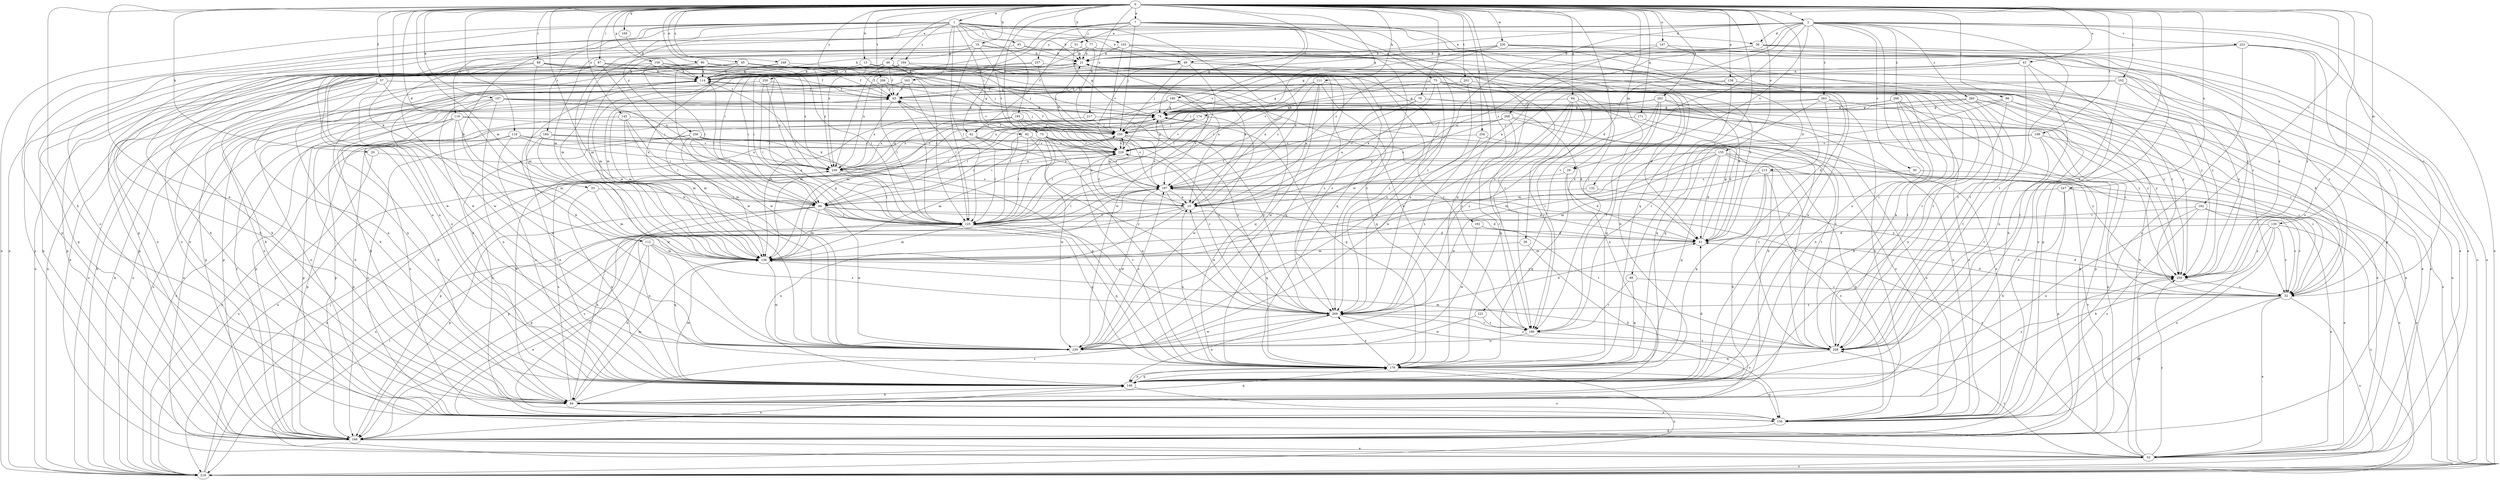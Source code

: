 strict digraph  {
0;
1;
2;
7;
10;
13;
19;
20;
21;
29;
30;
32;
33;
36;
38;
41;
43;
45;
46;
49;
51;
52;
57;
62;
63;
64;
70;
73;
74;
75;
77;
84;
87;
88;
89;
90;
92;
93;
94;
96;
102;
103;
105;
107;
111;
112;
114;
118;
119;
125;
130;
132;
136;
138;
145;
146;
147;
155;
156;
159;
163;
166;
169;
171;
174;
176;
180;
182;
184;
186;
192;
194;
195;
197;
199;
201;
203;
206;
208;
213;
217;
218;
221;
223;
229;
230;
239;
247;
248;
249;
250;
254;
256;
257;
259;
260;
263;
266;
268;
269;
0 -> 1  [label=a];
0 -> 2  [label=a];
0 -> 7  [label=a];
0 -> 13  [label=b];
0 -> 19  [label=b];
0 -> 20  [label=b];
0 -> 29  [label=c];
0 -> 33  [label=d];
0 -> 43  [label=e];
0 -> 45  [label=e];
0 -> 46  [label=e];
0 -> 57  [label=f];
0 -> 62  [label=f];
0 -> 64  [label=g];
0 -> 70  [label=g];
0 -> 75  [label=h];
0 -> 77  [label=h];
0 -> 84  [label=h];
0 -> 87  [label=i];
0 -> 88  [label=i];
0 -> 89  [label=i];
0 -> 90  [label=i];
0 -> 96  [label=j];
0 -> 102  [label=j];
0 -> 107  [label=k];
0 -> 111  [label=k];
0 -> 112  [label=k];
0 -> 118  [label=l];
0 -> 130  [label=m];
0 -> 132  [label=m];
0 -> 136  [label=m];
0 -> 138  [label=n];
0 -> 145  [label=n];
0 -> 146  [label=n];
0 -> 147  [label=o];
0 -> 155  [label=o];
0 -> 156  [label=o];
0 -> 159  [label=p];
0 -> 169  [label=q];
0 -> 171  [label=q];
0 -> 174  [label=q];
0 -> 180  [label=r];
0 -> 182  [label=r];
0 -> 192  [label=s];
0 -> 199  [label=t];
0 -> 201  [label=t];
0 -> 203  [label=t];
0 -> 206  [label=t];
0 -> 208  [label=t];
0 -> 213  [label=u];
0 -> 217  [label=u];
0 -> 230  [label=w];
0 -> 239  [label=w];
0 -> 247  [label=x];
0 -> 248  [label=x];
0 -> 250  [label=y];
0 -> 254  [label=y];
1 -> 21  [label=b];
1 -> 36  [label=d];
1 -> 49  [label=e];
1 -> 73  [label=g];
1 -> 92  [label=i];
1 -> 93  [label=i];
1 -> 103  [label=j];
1 -> 112  [label=k];
1 -> 119  [label=l];
1 -> 125  [label=l];
1 -> 136  [label=m];
1 -> 156  [label=o];
1 -> 163  [label=p];
1 -> 166  [label=p];
1 -> 184  [label=r];
1 -> 194  [label=s];
1 -> 195  [label=s];
1 -> 197  [label=s];
1 -> 218  [label=u];
1 -> 256  [label=y];
2 -> 29  [label=c];
2 -> 30  [label=c];
2 -> 32  [label=c];
2 -> 36  [label=d];
2 -> 38  [label=d];
2 -> 49  [label=e];
2 -> 62  [label=f];
2 -> 146  [label=n];
2 -> 208  [label=t];
2 -> 218  [label=u];
2 -> 221  [label=v];
2 -> 223  [label=v];
2 -> 239  [label=w];
2 -> 257  [label=y];
2 -> 260  [label=z];
2 -> 263  [label=z];
2 -> 266  [label=z];
2 -> 268  [label=z];
7 -> 41  [label=d];
7 -> 51  [label=e];
7 -> 74  [label=g];
7 -> 94  [label=i];
7 -> 105  [label=j];
7 -> 166  [label=p];
7 -> 176  [label=q];
7 -> 186  [label=r];
7 -> 218  [label=u];
7 -> 249  [label=x];
7 -> 269  [label=z];
10 -> 125  [label=l];
10 -> 146  [label=n];
10 -> 166  [label=p];
10 -> 208  [label=t];
10 -> 229  [label=v];
13 -> 10  [label=a];
13 -> 74  [label=g];
13 -> 114  [label=k];
13 -> 239  [label=w];
19 -> 21  [label=b];
19 -> 114  [label=k];
19 -> 125  [label=l];
19 -> 166  [label=p];
19 -> 229  [label=v];
19 -> 239  [label=w];
19 -> 259  [label=y];
20 -> 218  [label=u];
20 -> 249  [label=x];
21 -> 114  [label=k];
21 -> 125  [label=l];
21 -> 218  [label=u];
21 -> 249  [label=x];
29 -> 41  [label=d];
29 -> 176  [label=q];
29 -> 197  [label=s];
30 -> 197  [label=s];
30 -> 218  [label=u];
32 -> 41  [label=d];
32 -> 52  [label=e];
32 -> 114  [label=k];
32 -> 156  [label=o];
32 -> 218  [label=u];
32 -> 269  [label=z];
33 -> 94  [label=i];
33 -> 136  [label=m];
33 -> 146  [label=n];
36 -> 21  [label=b];
36 -> 52  [label=e];
36 -> 125  [label=l];
36 -> 136  [label=m];
36 -> 166  [label=p];
36 -> 218  [label=u];
38 -> 84  [label=h];
38 -> 136  [label=m];
41 -> 21  [label=b];
41 -> 74  [label=g];
41 -> 136  [label=m];
43 -> 10  [label=a];
43 -> 84  [label=h];
43 -> 114  [label=k];
43 -> 146  [label=n];
43 -> 156  [label=o];
45 -> 32  [label=c];
45 -> 114  [label=k];
45 -> 156  [label=o];
45 -> 166  [label=p];
45 -> 208  [label=t];
45 -> 239  [label=w];
45 -> 249  [label=x];
46 -> 52  [label=e];
46 -> 63  [label=f];
46 -> 114  [label=k];
46 -> 125  [label=l];
46 -> 136  [label=m];
46 -> 176  [label=q];
46 -> 186  [label=r];
46 -> 218  [label=u];
46 -> 269  [label=z];
49 -> 94  [label=i];
49 -> 105  [label=j];
49 -> 114  [label=k];
49 -> 186  [label=r];
49 -> 239  [label=w];
49 -> 269  [label=z];
51 -> 21  [label=b];
51 -> 74  [label=g];
51 -> 136  [label=m];
51 -> 186  [label=r];
52 -> 21  [label=b];
52 -> 125  [label=l];
52 -> 197  [label=s];
52 -> 208  [label=t];
52 -> 218  [label=u];
52 -> 229  [label=v];
52 -> 259  [label=y];
57 -> 63  [label=f];
57 -> 84  [label=h];
57 -> 146  [label=n];
57 -> 218  [label=u];
57 -> 249  [label=x];
57 -> 259  [label=y];
62 -> 84  [label=h];
62 -> 125  [label=l];
62 -> 197  [label=s];
62 -> 229  [label=v];
63 -> 74  [label=g];
63 -> 84  [label=h];
63 -> 125  [label=l];
63 -> 166  [label=p];
63 -> 249  [label=x];
64 -> 74  [label=g];
64 -> 84  [label=h];
64 -> 156  [label=o];
64 -> 176  [label=q];
64 -> 186  [label=r];
64 -> 239  [label=w];
64 -> 269  [label=z];
70 -> 10  [label=a];
70 -> 74  [label=g];
70 -> 125  [label=l];
70 -> 146  [label=n];
70 -> 259  [label=y];
73 -> 10  [label=a];
73 -> 41  [label=d];
73 -> 63  [label=f];
73 -> 208  [label=t];
73 -> 229  [label=v];
73 -> 259  [label=y];
73 -> 269  [label=z];
74 -> 105  [label=j];
74 -> 176  [label=q];
74 -> 249  [label=x];
74 -> 269  [label=z];
75 -> 10  [label=a];
75 -> 94  [label=i];
75 -> 125  [label=l];
75 -> 176  [label=q];
75 -> 197  [label=s];
75 -> 218  [label=u];
75 -> 229  [label=v];
75 -> 239  [label=w];
75 -> 269  [label=z];
77 -> 21  [label=b];
77 -> 105  [label=j];
77 -> 176  [label=q];
77 -> 249  [label=x];
84 -> 136  [label=m];
84 -> 156  [label=o];
84 -> 176  [label=q];
84 -> 249  [label=x];
84 -> 269  [label=z];
87 -> 84  [label=h];
87 -> 94  [label=i];
87 -> 114  [label=k];
87 -> 125  [label=l];
87 -> 166  [label=p];
87 -> 208  [label=t];
87 -> 239  [label=w];
88 -> 10  [label=a];
88 -> 63  [label=f];
88 -> 84  [label=h];
88 -> 114  [label=k];
88 -> 125  [label=l];
88 -> 136  [label=m];
88 -> 146  [label=n];
88 -> 239  [label=w];
89 -> 32  [label=c];
89 -> 176  [label=q];
89 -> 186  [label=r];
90 -> 63  [label=f];
90 -> 84  [label=h];
90 -> 105  [label=j];
90 -> 114  [label=k];
90 -> 125  [label=l];
90 -> 166  [label=p];
90 -> 239  [label=w];
90 -> 259  [label=y];
92 -> 94  [label=i];
92 -> 125  [label=l];
92 -> 229  [label=v];
92 -> 269  [label=z];
93 -> 21  [label=b];
93 -> 32  [label=c];
93 -> 146  [label=n];
94 -> 32  [label=c];
94 -> 41  [label=d];
94 -> 84  [label=h];
94 -> 125  [label=l];
94 -> 136  [label=m];
94 -> 146  [label=n];
94 -> 166  [label=p];
94 -> 176  [label=q];
94 -> 239  [label=w];
96 -> 52  [label=e];
96 -> 74  [label=g];
96 -> 146  [label=n];
96 -> 176  [label=q];
96 -> 218  [label=u];
102 -> 52  [label=e];
102 -> 63  [label=f];
102 -> 74  [label=g];
102 -> 208  [label=t];
102 -> 259  [label=y];
103 -> 10  [label=a];
103 -> 21  [label=b];
103 -> 105  [label=j];
103 -> 146  [label=n];
103 -> 176  [label=q];
103 -> 208  [label=t];
105 -> 63  [label=f];
105 -> 125  [label=l];
105 -> 197  [label=s];
105 -> 208  [label=t];
105 -> 229  [label=v];
107 -> 52  [label=e];
107 -> 74  [label=g];
107 -> 105  [label=j];
107 -> 125  [label=l];
107 -> 146  [label=n];
107 -> 156  [label=o];
107 -> 218  [label=u];
107 -> 259  [label=y];
111 -> 10  [label=a];
111 -> 63  [label=f];
111 -> 74  [label=g];
111 -> 176  [label=q];
111 -> 186  [label=r];
111 -> 197  [label=s];
111 -> 239  [label=w];
112 -> 52  [label=e];
112 -> 84  [label=h];
112 -> 136  [label=m];
112 -> 176  [label=q];
112 -> 269  [label=z];
114 -> 63  [label=f];
114 -> 84  [label=h];
114 -> 94  [label=i];
114 -> 156  [label=o];
114 -> 166  [label=p];
118 -> 10  [label=a];
118 -> 146  [label=n];
118 -> 156  [label=o];
118 -> 166  [label=p];
118 -> 229  [label=v];
118 -> 249  [label=x];
119 -> 41  [label=d];
119 -> 84  [label=h];
119 -> 105  [label=j];
119 -> 136  [label=m];
119 -> 166  [label=p];
119 -> 218  [label=u];
119 -> 239  [label=w];
125 -> 41  [label=d];
125 -> 114  [label=k];
125 -> 136  [label=m];
125 -> 156  [label=o];
125 -> 176  [label=q];
125 -> 269  [label=z];
130 -> 32  [label=c];
130 -> 41  [label=d];
130 -> 84  [label=h];
130 -> 156  [label=o];
130 -> 218  [label=u];
130 -> 259  [label=y];
132 -> 94  [label=i];
132 -> 259  [label=y];
136 -> 74  [label=g];
136 -> 239  [label=w];
136 -> 259  [label=y];
138 -> 52  [label=e];
138 -> 63  [label=f];
138 -> 186  [label=r];
138 -> 218  [label=u];
138 -> 239  [label=w];
145 -> 84  [label=h];
145 -> 94  [label=i];
145 -> 105  [label=j];
145 -> 125  [label=l];
145 -> 136  [label=m];
146 -> 21  [label=b];
146 -> 41  [label=d];
146 -> 84  [label=h];
146 -> 136  [label=m];
146 -> 156  [label=o];
146 -> 176  [label=q];
146 -> 259  [label=y];
147 -> 10  [label=a];
147 -> 21  [label=b];
147 -> 146  [label=n];
147 -> 259  [label=y];
155 -> 32  [label=c];
155 -> 41  [label=d];
155 -> 136  [label=m];
155 -> 156  [label=o];
155 -> 176  [label=q];
155 -> 208  [label=t];
155 -> 239  [label=w];
155 -> 249  [label=x];
156 -> 166  [label=p];
159 -> 10  [label=a];
159 -> 32  [label=c];
159 -> 94  [label=i];
159 -> 114  [label=k];
159 -> 156  [label=o];
159 -> 166  [label=p];
159 -> 249  [label=x];
163 -> 63  [label=f];
163 -> 74  [label=g];
163 -> 125  [label=l];
163 -> 146  [label=n];
163 -> 218  [label=u];
166 -> 52  [label=e];
166 -> 63  [label=f];
166 -> 146  [label=n];
166 -> 197  [label=s];
166 -> 259  [label=y];
169 -> 114  [label=k];
171 -> 105  [label=j];
171 -> 156  [label=o];
174 -> 94  [label=i];
174 -> 105  [label=j];
174 -> 229  [label=v];
174 -> 239  [label=w];
176 -> 10  [label=a];
176 -> 146  [label=n];
176 -> 156  [label=o];
176 -> 218  [label=u];
176 -> 229  [label=v];
176 -> 269  [label=z];
180 -> 32  [label=c];
180 -> 74  [label=g];
180 -> 125  [label=l];
180 -> 136  [label=m];
180 -> 197  [label=s];
182 -> 32  [label=c];
182 -> 52  [label=e];
182 -> 125  [label=l];
182 -> 146  [label=n];
182 -> 156  [label=o];
184 -> 146  [label=n];
184 -> 218  [label=u];
184 -> 229  [label=v];
184 -> 239  [label=w];
184 -> 249  [label=x];
184 -> 259  [label=y];
186 -> 114  [label=k];
186 -> 208  [label=t];
186 -> 239  [label=w];
192 -> 41  [label=d];
192 -> 239  [label=w];
194 -> 105  [label=j];
194 -> 114  [label=k];
194 -> 136  [label=m];
194 -> 269  [label=z];
195 -> 10  [label=a];
195 -> 105  [label=j];
195 -> 136  [label=m];
195 -> 156  [label=o];
195 -> 197  [label=s];
195 -> 249  [label=x];
195 -> 269  [label=z];
197 -> 10  [label=a];
197 -> 41  [label=d];
197 -> 125  [label=l];
197 -> 166  [label=p];
197 -> 176  [label=q];
197 -> 218  [label=u];
197 -> 239  [label=w];
199 -> 32  [label=c];
199 -> 136  [label=m];
199 -> 166  [label=p];
199 -> 208  [label=t];
199 -> 229  [label=v];
201 -> 41  [label=d];
201 -> 63  [label=f];
201 -> 269  [label=z];
203 -> 74  [label=g];
203 -> 136  [label=m];
203 -> 166  [label=p];
203 -> 176  [label=q];
203 -> 186  [label=r];
203 -> 197  [label=s];
203 -> 208  [label=t];
203 -> 269  [label=z];
206 -> 63  [label=f];
206 -> 125  [label=l];
206 -> 166  [label=p];
206 -> 176  [label=q];
206 -> 229  [label=v];
208 -> 114  [label=k];
208 -> 136  [label=m];
208 -> 176  [label=q];
208 -> 269  [label=z];
213 -> 84  [label=h];
213 -> 136  [label=m];
213 -> 156  [label=o];
213 -> 176  [label=q];
213 -> 197  [label=s];
213 -> 218  [label=u];
217 -> 105  [label=j];
217 -> 166  [label=p];
217 -> 269  [label=z];
218 -> 21  [label=b];
218 -> 105  [label=j];
218 -> 114  [label=k];
218 -> 249  [label=x];
221 -> 186  [label=r];
221 -> 239  [label=w];
223 -> 21  [label=b];
223 -> 156  [label=o];
223 -> 166  [label=p];
223 -> 218  [label=u];
223 -> 229  [label=v];
223 -> 259  [label=y];
229 -> 21  [label=b];
229 -> 63  [label=f];
229 -> 74  [label=g];
229 -> 105  [label=j];
229 -> 136  [label=m];
229 -> 166  [label=p];
229 -> 249  [label=x];
230 -> 21  [label=b];
230 -> 32  [label=c];
230 -> 52  [label=e];
230 -> 74  [label=g];
230 -> 146  [label=n];
230 -> 197  [label=s];
230 -> 208  [label=t];
230 -> 229  [label=v];
239 -> 114  [label=k];
239 -> 197  [label=s];
247 -> 52  [label=e];
247 -> 84  [label=h];
247 -> 94  [label=i];
247 -> 166  [label=p];
248 -> 63  [label=f];
248 -> 114  [label=k];
248 -> 156  [label=o];
248 -> 269  [label=z];
249 -> 74  [label=g];
249 -> 125  [label=l];
249 -> 197  [label=s];
250 -> 63  [label=f];
250 -> 125  [label=l];
250 -> 146  [label=n];
250 -> 249  [label=x];
254 -> 156  [label=o];
254 -> 229  [label=v];
254 -> 269  [label=z];
256 -> 136  [label=m];
256 -> 156  [label=o];
256 -> 166  [label=p];
256 -> 176  [label=q];
256 -> 208  [label=t];
256 -> 229  [label=v];
257 -> 94  [label=i];
257 -> 105  [label=j];
257 -> 114  [label=k];
257 -> 259  [label=y];
259 -> 32  [label=c];
259 -> 41  [label=d];
260 -> 32  [label=c];
260 -> 52  [label=e];
260 -> 74  [label=g];
260 -> 105  [label=j];
260 -> 156  [label=o];
260 -> 208  [label=t];
260 -> 249  [label=x];
263 -> 41  [label=d];
263 -> 74  [label=g];
263 -> 84  [label=h];
263 -> 136  [label=m];
263 -> 176  [label=q];
263 -> 259  [label=y];
266 -> 74  [label=g];
266 -> 84  [label=h];
266 -> 136  [label=m];
266 -> 146  [label=n];
266 -> 156  [label=o];
266 -> 166  [label=p];
268 -> 41  [label=d];
268 -> 94  [label=i];
268 -> 105  [label=j];
268 -> 156  [label=o];
268 -> 186  [label=r];
268 -> 197  [label=s];
269 -> 10  [label=a];
269 -> 41  [label=d];
269 -> 146  [label=n];
269 -> 156  [label=o];
269 -> 186  [label=r];
269 -> 239  [label=w];
}
